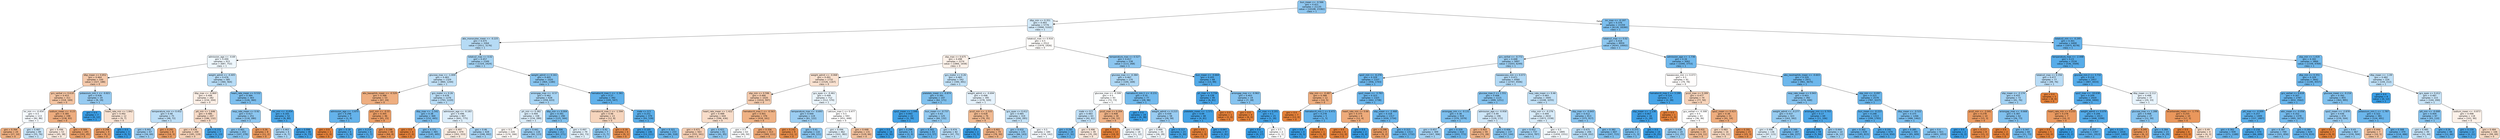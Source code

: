 digraph Tree {
node [shape=box, style="filled, rounded", color="black", fontname="helvetica"] ;
edge [fontname="helvetica"] ;
0 [label="bun_mean <= -0.566\ngini = 0.421\nsamples = 21135\nvalue = [10108, 23382]\nclass = 1", fillcolor="#8fc7f0"] ;
1 [label="dbp_min <= 0.351\ngini = 0.493\nsamples = 5776\nvalue = [3990, 5102]\nclass = 1", fillcolor="#d4eaf9"] ;
0 -> 1 [labeldistance=2.5, labelangle=45, headlabel="True"] ;
2 [label="abs_monocytes_mean <= -0.225\ngini = 0.475\nsamples = 3264\nvalue = [2011, 3176]\nclass = 1", fillcolor="#b6dbf5"] ;
1 -> 2 ;
3 [label="admission_age <= -0.69\ngini = 0.499\nsamples = 915\nvalue = [687, 752]\nclass = 1", fillcolor="#eef7fd"] ;
2 -> 3 ;
4 [label="dbp_mean <= 0.852\ngini = 0.464\nsamples = 330\nvalue = [327, 188]\nclass = 0", fillcolor="#f4c9ab"] ;
3 -> 4 ;
5 [label="gcs_verbal <= 0.618\ngini = 0.453\nsamples = 311\nvalue = [318, 169]\nclass = 0", fillcolor="#f3c4a2"] ;
4 -> 5 ;
6 [label="inr_min <= -0.454\ngini = 0.5\nsamples = 113\nvalue = [82, 86]\nclass = 1", fillcolor="#f6fafe"] ;
5 -> 6 ;
7 [label="gini = 0.394\nsamples = 24\nvalue = [27, 10]\nclass = 0", fillcolor="#efb082"] ;
6 -> 7 ;
8 [label="gini = 0.487\nsamples = 89\nvalue = [55, 76]\nclass = 1", fillcolor="#c8e4f8"] ;
6 -> 8 ;
9 [label="sodium_mean <= -0.23\ngini = 0.385\nsamples = 198\nvalue = [236, 83]\nclass = 0", fillcolor="#eead7f"] ;
5 -> 9 ;
10 [label="gini = 0.496\nsamples = 53\nvalue = [45, 38]\nclass = 0", fillcolor="#fbebe0"] ;
9 -> 10 ;
11 [label="gini = 0.309\nsamples = 145\nvalue = [191, 45]\nclass = 0", fillcolor="#eb9f68"] ;
9 -> 11 ;
12 [label="potassium_min.1 <= -0.821\ngini = 0.436\nsamples = 19\nvalue = [9, 19]\nclass = 1", fillcolor="#97cbf1"] ;
4 -> 12 ;
13 [label="gini = 0.0\nsamples = 7\nvalue = [0, 12]\nclass = 1", fillcolor="#399de5"] ;
12 -> 13 ;
14 [label="heart_rate_min <= 1.842\ngini = 0.492\nsamples = 12\nvalue = [9, 7]\nclass = 0", fillcolor="#f9e3d3"] ;
12 -> 14 ;
15 [label="gini = 0.298\nsamples = 9\nvalue = [9, 2]\nclass = 0", fillcolor="#eb9d65"] ;
14 -> 15 ;
16 [label="gini = 0.0\nsamples = 3\nvalue = [0, 5]\nclass = 1", fillcolor="#399de5"] ;
14 -> 16 ;
17 [label="weight_admit <= -0.405\ngini = 0.476\nsamples = 585\nvalue = [360, 564]\nclass = 1", fillcolor="#b7dcf6"] ;
3 -> 17 ;
18 [label="dbp_max <= -0.869\ngini = 0.498\nsamples = 282\nvalue = [234, 204]\nclass = 0", fillcolor="#fcefe6"] ;
17 -> 18 ;
19 [label="temperature_min <= 0.452\ngini = 0.48\nsamples = 75\nvalue = [48, 72]\nclass = 1", fillcolor="#bddef6"] ;
18 -> 19 ;
20 [label="gini = 0.442\nsamples = 67\nvalue = [34, 69]\nclass = 1", fillcolor="#9bcdf2"] ;
19 -> 20 ;
21 [label="gini = 0.291\nsamples = 8\nvalue = [14, 3]\nclass = 0", fillcolor="#eb9c63"] ;
19 -> 21 ;
22 [label="ptt_min <= 1.646\ngini = 0.486\nsamples = 207\nvalue = [186, 132]\nclass = 0", fillcolor="#f7dac6"] ;
18 -> 22 ;
23 [label="gini = 0.476\nsamples = 200\nvalue = [185, 119]\nclass = 0", fillcolor="#f6d2b8"] ;
22 -> 23 ;
24 [label="gini = 0.133\nsamples = 7\nvalue = [1, 13]\nclass = 1", fillcolor="#48a5e7"] ;
22 -> 24 ;
25 [label="heart_rate_mean <= 0.532\ngini = 0.384\nsamples = 303\nvalue = [126, 360]\nclass = 1", fillcolor="#7ebfee"] ;
17 -> 25 ;
26 [label="resp_rate_mean <= 0.92\ngini = 0.417\nsamples = 251\nvalue = [118, 280]\nclass = 1", fillcolor="#8cc6f0"] ;
25 -> 26 ;
27 [label="gini = 0.401\nsamples = 243\nvalue = [107, 278]\nclass = 1", fillcolor="#85c3ef"] ;
26 -> 27 ;
28 [label="gini = 0.26\nsamples = 8\nvalue = [11, 2]\nclass = 0", fillcolor="#ea985d"] ;
26 -> 28 ;
29 [label="inr_min <= -0.454\ngini = 0.165\nsamples = 52\nvalue = [8, 80]\nclass = 1", fillcolor="#4da7e8"] ;
25 -> 29 ;
30 [label="gini = 0.463\nsamples = 6\nvalue = [4, 7]\nclass = 1", fillcolor="#aad5f4"] ;
29 -> 30 ;
31 [label="gini = 0.098\nsamples = 46\nvalue = [4, 73]\nclass = 1", fillcolor="#44a2e6"] ;
29 -> 31 ;
32 [label="totalco2_max <= 0.02\ngini = 0.457\nsamples = 2349\nvalue = [1324, 2424]\nclass = 1", fillcolor="#a5d3f3"] ;
2 -> 32 ;
33 [label="glucose_max <= -1.009\ngini = 0.483\nsamples = 1329\nvalue = [860, 1244]\nclass = 1", fillcolor="#c2e1f7"] ;
32 -> 33 ;
34 [label="abs_basophils_mean <= -0.529\ngini = 0.388\nsamples = 53\nvalue = [67, 24]\nclass = 0", fillcolor="#eeae80"] ;
33 -> 34 ;
35 [label="admission_age <= -1.675\ngini = 0.298\nsamples = 7\nvalue = [2, 9]\nclass = 1", fillcolor="#65b3eb"] ;
34 -> 35 ;
36 [label="gini = 0.0\nsamples = 1\nvalue = [1, 0]\nclass = 0", fillcolor="#e58139"] ;
35 -> 36 ;
37 [label="gini = 0.18\nsamples = 6\nvalue = [1, 9]\nclass = 1", fillcolor="#4fa8e8"] ;
35 -> 37 ;
38 [label="po2_min <= -0.55\ngini = 0.305\nsamples = 46\nvalue = [65, 15]\nclass = 0", fillcolor="#eb9e67"] ;
34 -> 38 ;
39 [label="gini = 0.219\nsamples = 6\nvalue = [1, 7]\nclass = 1", fillcolor="#55abe9"] ;
38 -> 39 ;
40 [label="gini = 0.198\nsamples = 40\nvalue = [64, 8]\nclass = 0", fillcolor="#e89152"] ;
38 -> 40 ;
41 [label="gcs_motor <= 0.26\ngini = 0.478\nsamples = 1276\nvalue = [793, 1220]\nclass = 1", fillcolor="#baddf6"] ;
33 -> 41 ;
42 [label="dbp_max <= -1.542\ngini = 0.38\nsamples = 369\nvalue = [152, 445]\nclass = 1", fillcolor="#7dbeee"] ;
41 -> 42 ;
43 [label="gini = 0.0\nsamples = 4\nvalue = [7, 0]\nclass = 0", fillcolor="#e58139"] ;
42 -> 43 ;
44 [label="gini = 0.371\nsamples = 365\nvalue = [145, 445]\nclass = 1", fillcolor="#7abded"] ;
42 -> 44 ;
45 [label="admission_age <= -0.183\ngini = 0.496\nsamples = 907\nvalue = [641, 775]\nclass = 1", fillcolor="#ddeefb"] ;
41 -> 45 ;
46 [label="gini = 0.497\nsamples = 479\nvalue = [393, 333]\nclass = 0", fillcolor="#fbece1"] ;
45 -> 46 ;
47 [label="gini = 0.46\nsamples = 428\nvalue = [248, 442]\nclass = 1", fillcolor="#a8d4f4"] ;
45 -> 47 ;
48 [label="weight_admit <= 0.161\ngini = 0.405\nsamples = 1020\nvalue = [464, 1180]\nclass = 1", fillcolor="#87c4ef"] ;
32 -> 48 ;
49 [label="aniongap_max <= -0.57\ngini = 0.462\nsamples = 628\nvalue = [359, 633]\nclass = 1", fillcolor="#a9d5f4"] ;
48 -> 49 ;
50 [label="ph_min <= 0.382\ngini = 0.494\nsamples = 338\nvalue = [234, 289]\nclass = 1", fillcolor="#d9ecfa"] ;
49 -> 50 ;
51 [label="gini = 0.5\nsamples = 220\nvalue = [174, 166]\nclass = 0", fillcolor="#fef9f6"] ;
50 -> 51 ;
52 [label="gini = 0.441\nsamples = 118\nvalue = [60, 123]\nclass = 1", fillcolor="#9acdf2"] ;
50 -> 52 ;
53 [label="dbp_min <= 0.004\ngini = 0.391\nsamples = 290\nvalue = [125, 344]\nclass = 1", fillcolor="#81c1ee"] ;
49 -> 53 ;
54 [label="gini = 0.306\nsamples = 211\nvalue = [63, 271]\nclass = 1", fillcolor="#67b4eb"] ;
53 -> 54 ;
55 [label="gini = 0.497\nsamples = 79\nvalue = [62, 73]\nclass = 1", fillcolor="#e1f0fb"] ;
53 -> 55 ;
56 [label="hematocrit_max.1 <= -1.361\ngini = 0.27\nsamples = 392\nvalue = [105, 547]\nclass = 1", fillcolor="#5fb0ea"] ;
48 -> 56 ;
57 [label="hematocrit_max.1 <= -1.594\ngini = 0.48\nsamples = 13\nvalue = [12, 8]\nclass = 0", fillcolor="#f6d5bd"] ;
56 -> 57 ;
58 [label="gini = 0.42\nsamples = 7\nvalue = [3, 7]\nclass = 1", fillcolor="#8ec7f0"] ;
57 -> 58 ;
59 [label="gini = 0.18\nsamples = 6\nvalue = [9, 1]\nclass = 0", fillcolor="#e88f4f"] ;
57 -> 59 ;
60 [label="male <= 0.5\ngini = 0.251\nsamples = 379\nvalue = [93, 539]\nclass = 1", fillcolor="#5baee9"] ;
56 -> 60 ;
61 [label="gini = 0.105\nsamples = 146\nvalue = [13, 221]\nclass = 1", fillcolor="#45a3e7"] ;
60 -> 61 ;
62 [label="gini = 0.321\nsamples = 233\nvalue = [80, 318]\nclass = 1", fillcolor="#6bb6ec"] ;
60 -> 62 ;
63 [label="totalco2_max <= 0.916\ngini = 0.5\nsamples = 2512\nvalue = [1979, 1926]\nclass = 0", fillcolor="#fefcfa"] ;
1 -> 63 ;
64 [label="sbp_max <= 0.675\ngini = 0.498\nsamples = 2274\nvalue = [1866, 1658]\nclass = 0", fillcolor="#fcf1e9"] ;
63 -> 64 ;
65 [label="weight_admit <= -0.068\ngini = 0.491\nsamples = 1732\nvalue = [1526, 1167]\nclass = 0", fillcolor="#f9e1d0"] ;
64 -> 65 ;
66 [label="sbp_min <= 0.596\ngini = 0.466\nsamples = 1020\nvalue = [1014, 597]\nclass = 0", fillcolor="#f4cbae"] ;
65 -> 66 ;
67 [label="heart_rate_mean <= 1.422\ngini = 0.488\nsamples = 644\nvalue = [596, 436]\nclass = 0", fillcolor="#f8ddca"] ;
66 -> 67 ;
68 [label="gini = 0.471\nsamples = 563\nvalue = [555, 341]\nclass = 0", fillcolor="#f5ceb3"] ;
67 -> 68 ;
69 [label="gini = 0.421\nsamples = 81\nvalue = [41, 95]\nclass = 1", fillcolor="#8ec7f0"] ;
67 -> 69 ;
70 [label="hematocrit_max.1 <= -0.563\ngini = 0.401\nsamples = 376\nvalue = [418, 161]\nclass = 0", fillcolor="#efb285"] ;
66 -> 70 ;
71 [label="gini = 0.5\nsamples = 63\nvalue = [49, 50]\nclass = 1", fillcolor="#fbfdfe"] ;
70 -> 71 ;
72 [label="gini = 0.356\nsamples = 313\nvalue = [369, 111]\nclass = 0", fillcolor="#eda775"] ;
70 -> 72 ;
73 [label="gcs_eyes <= -0.461\ngini = 0.499\nsamples = 712\nvalue = [512, 570]\nclass = 1", fillcolor="#ebf5fc"] ;
65 -> 73 ;
74 [label="temperature_max <= -0.693\ngini = 0.444\nsamples = 119\nvalue = [61, 122]\nclass = 1", fillcolor="#9ccef2"] ;
73 -> 74 ;
75 [label="gini = 0.142\nsamples = 9\nvalue = [12, 1]\nclass = 0", fillcolor="#e78c49"] ;
74 -> 75 ;
76 [label="gini = 0.41\nsamples = 110\nvalue = [49, 121]\nclass = 1", fillcolor="#89c5f0"] ;
74 -> 76 ;
77 [label="calcium_max.1 <= 0.477\ngini = 0.5\nsamples = 593\nvalue = [451, 448]\nclass = 0", fillcolor="#fffefe"] ;
73 -> 77 ;
78 [label="gini = 0.496\nsamples = 462\nvalue = [322, 382]\nclass = 1", fillcolor="#e0f0fb"] ;
77 -> 78 ;
79 [label="gini = 0.448\nsamples = 131\nvalue = [129, 66]\nclass = 0", fillcolor="#f2c19e"] ;
77 -> 79 ;
80 [label="gcs_motor <= 0.26\ngini = 0.483\nsamples = 542\nvalue = [340, 491]\nclass = 1", fillcolor="#c2e1f7"] ;
64 -> 80 ;
81 [label="platelets_mean <= -0.874\ngini = 0.391\nsamples = 147\nvalue = [62, 171]\nclass = 1", fillcolor="#81c1ee"] ;
80 -> 81 ;
82 [label="spo2_mean <= 1.046\ngini = 0.093\nsamples = 22\nvalue = [2, 39]\nclass = 1", fillcolor="#43a2e6"] ;
81 -> 82 ;
83 [label="gini = 0.0\nsamples = 16\nvalue = [0, 30]\nclass = 1", fillcolor="#399de5"] ;
82 -> 83 ;
84 [label="gini = 0.298\nsamples = 6\nvalue = [2, 9]\nclass = 1", fillcolor="#65b3eb"] ;
82 -> 84 ;
85 [label="bun_mean <= -0.737\ngini = 0.43\nsamples = 125\nvalue = [60, 132]\nclass = 1", fillcolor="#93caf1"] ;
81 -> 85 ;
86 [label="gini = 0.302\nsamples = 43\nvalue = [13, 57]\nclass = 1", fillcolor="#66b3eb"] ;
85 -> 86 ;
87 [label="gini = 0.474\nsamples = 82\nvalue = [47, 75]\nclass = 1", fillcolor="#b5daf5"] ;
85 -> 87 ;
88 [label="weight_admit <= -0.694\ngini = 0.498\nsamples = 395\nvalue = [278, 320]\nclass = 1", fillcolor="#e5f2fc"] ;
80 -> 88 ;
89 [label="pco2_min <= -1.533\ngini = 0.428\nsamples = 76\nvalue = [78, 35]\nclass = 0", fillcolor="#f1ba92"] ;
88 -> 89 ;
90 [label="gini = 0.0\nsamples = 2\nvalue = [0, 5]\nclass = 1", fillcolor="#399de5"] ;
89 -> 90 ;
91 [label="gini = 0.401\nsamples = 74\nvalue = [78, 30]\nclass = 0", fillcolor="#efb185"] ;
89 -> 91 ;
92 [label="gcs_eyes <= 0.412\ngini = 0.485\nsamples = 319\nvalue = [200, 285]\nclass = 1", fillcolor="#c4e2f7"] ;
88 -> 92 ;
93 [label="gini = 0.432\nsamples = 135\nvalue = [66, 143]\nclass = 1", fillcolor="#94caf1"] ;
92 -> 93 ;
94 [label="gini = 0.5\nsamples = 184\nvalue = [134, 142]\nclass = 1", fillcolor="#f4f9fe"] ;
92 -> 94 ;
95 [label="temperature_max <= 0.527\ngini = 0.417\nsamples = 238\nvalue = [113, 268]\nclass = 1", fillcolor="#8cc6f0"] ;
63 -> 95 ;
96 [label="glucose_max <= -0.384\ngini = 0.467\nsamples = 170\nvalue = [100, 169]\nclass = 1", fillcolor="#aed7f4"] ;
95 -> 96 ;
97 [label="glucose_max <= -0.599\ngini = 0.5\nsamples = 93\nvalue = [72, 73]\nclass = 1", fillcolor="#fcfeff"] ;
96 -> 97 ;
98 [label="male <= 0.5\ngini = 0.483\nsamples = 63\nvalue = [42, 61]\nclass = 1", fillcolor="#c1e0f7"] ;
97 -> 98 ;
99 [label="gini = 0.295\nsamples = 24\nvalue = [7, 32]\nclass = 1", fillcolor="#64b2eb"] ;
98 -> 99 ;
100 [label="gini = 0.496\nsamples = 39\nvalue = [35, 29]\nclass = 0", fillcolor="#fbe9dd"] ;
98 -> 100 ;
101 [label="pco2_max <= 0.204\ngini = 0.408\nsamples = 30\nvalue = [30, 12]\nclass = 0", fillcolor="#efb388"] ;
97 -> 101 ;
102 [label="gini = 0.0\nsamples = 12\nvalue = [19, 0]\nclass = 0", fillcolor="#e58139"] ;
101 -> 102 ;
103 [label="gini = 0.499\nsamples = 18\nvalue = [11, 12]\nclass = 1", fillcolor="#eff7fd"] ;
101 -> 103 ;
104 [label="hematocrit_min.1 <= -0.231\ngini = 0.35\nsamples = 77\nvalue = [28, 96]\nclass = 1", fillcolor="#73baed"] ;
96 -> 104 ;
105 [label="gini = 0.0\nsamples = 19\nvalue = [0, 38]\nclass = 1", fillcolor="#399de5"] ;
104 -> 105 ;
106 [label="weight_admit <= 0.215\ngini = 0.439\nsamples = 58\nvalue = [28, 58]\nclass = 1", fillcolor="#99ccf2"] ;
104 -> 106 ;
107 [label="gini = 0.499\nsamples = 35\nvalue = [26, 28]\nclass = 1", fillcolor="#f1f8fd"] ;
106 -> 107 ;
108 [label="gini = 0.117\nsamples = 23\nvalue = [2, 30]\nclass = 1", fillcolor="#46a4e7"] ;
106 -> 108 ;
109 [label="bun_mean <= -0.664\ngini = 0.205\nsamples = 68\nvalue = [13, 99]\nclass = 1", fillcolor="#53aae8"] ;
95 -> 109 ;
110 [label="ph_max <= 3.734\ngini = 0.128\nsamples = 49\nvalue = [6, 81]\nclass = 1", fillcolor="#48a4e7"] ;
109 -> 110 ;
111 [label="platelets_mean <= -1.571\ngini = 0.09\nsamples = 48\nvalue = [4, 81]\nclass = 1", fillcolor="#43a2e6"] ;
110 -> 111 ;
112 [label="gini = 0.0\nsamples = 1\nvalue = [2, 0]\nclass = 0", fillcolor="#e58139"] ;
111 -> 112 ;
113 [label="gini = 0.047\nsamples = 47\nvalue = [2, 81]\nclass = 1", fillcolor="#3e9fe6"] ;
111 -> 113 ;
114 [label="gini = 0.0\nsamples = 1\nvalue = [2, 0]\nclass = 0", fillcolor="#e58139"] ;
110 -> 114 ;
115 [label="aniongap_max <= -0.963\ngini = 0.403\nsamples = 19\nvalue = [7, 18]\nclass = 1", fillcolor="#86c3ef"] ;
109 -> 115 ;
116 [label="gini = 0.0\nsamples = 4\nvalue = [6, 0]\nclass = 0", fillcolor="#e58139"] ;
115 -> 116 ;
117 [label="inr_max <= 0.201\ngini = 0.1\nsamples = 15\nvalue = [1, 18]\nclass = 1", fillcolor="#44a2e6"] ;
115 -> 117 ;
118 [label="gini = 0.0\nsamples = 13\nvalue = [0, 17]\nclass = 1", fillcolor="#399de5"] ;
117 -> 118 ;
119 [label="gini = 0.5\nsamples = 2\nvalue = [1, 1]\nclass = 0", fillcolor="#ffffff"] ;
117 -> 119 ;
120 [label="inr_max <= -0.197\ngini = 0.376\nsamples = 15359\nvalue = [6118, 18280]\nclass = 1", fillcolor="#7bbeee"] ;
0 -> 120 [labeldistance=2.5, labelangle=-45, headlabel="False"] ;
121 [label="totalco2_max <= 0.02\ngini = 0.418\nsamples = 8959\nvalue = [4243, 10002]\nclass = 1", fillcolor="#8dc7f0"] ;
120 -> 121 ;
122 [label="gcs_verbal <= -0.772\ngini = 0.448\nsamples = 5897\nvalue = [3203, 6249]\nclass = 1", fillcolor="#9ecff2"] ;
121 -> 122 ;
123 [label="spo2_min <= -6.276\ngini = 0.329\nsamples = 1337\nvalue = [456, 1743]\nclass = 1", fillcolor="#6db7ec"] ;
122 -> 123 ;
124 [label="sbp_min <= -0.487\ngini = 0.388\nsamples = 12\nvalue = [14, 5]\nclass = 0", fillcolor="#eeae80"] ;
123 -> 124 ;
125 [label="gini = 0.0\nsamples = 7\nvalue = [13, 0]\nclass = 0", fillcolor="#e58139"] ;
124 -> 125 ;
126 [label="hematocrit_min.1 <= 0.472\ngini = 0.278\nsamples = 5\nvalue = [1, 5]\nclass = 1", fillcolor="#61b1ea"] ;
124 -> 126 ;
127 [label="gini = 0.0\nsamples = 4\nvalue = [0, 5]\nclass = 1", fillcolor="#399de5"] ;
126 -> 127 ;
128 [label="gini = 0.0\nsamples = 1\nvalue = [1, 0]\nclass = 0", fillcolor="#e58139"] ;
126 -> 128 ;
129 [label="spo2_mean <= -3.783\ngini = 0.323\nsamples = 1325\nvalue = [442, 1738]\nclass = 1", fillcolor="#6bb6ec"] ;
123 -> 129 ;
130 [label="heart_rate_min <= 0.66\ngini = 0.375\nsamples = 8\nvalue = [12, 4]\nclass = 0", fillcolor="#eeab7b"] ;
129 -> 130 ;
131 [label="gini = 0.0\nsamples = 6\nvalue = [12, 0]\nclass = 0", fillcolor="#e58139"] ;
130 -> 131 ;
132 [label="gini = 0.0\nsamples = 2\nvalue = [0, 4]\nclass = 1", fillcolor="#399de5"] ;
130 -> 132 ;
133 [label="sbp_mean <= -2.468\ngini = 0.318\nsamples = 1317\nvalue = [430, 1734]\nclass = 1", fillcolor="#6ab5eb"] ;
129 -> 133 ;
134 [label="gini = 0.298\nsamples = 4\nvalue = [9, 2]\nclass = 0", fillcolor="#eb9d65"] ;
133 -> 134 ;
135 [label="gini = 0.315\nsamples = 1313\nvalue = [421, 1732]\nclass = 1", fillcolor="#69b5eb"] ;
133 -> 135 ;
136 [label="baseexcess_min <= 0.073\ngini = 0.471\nsamples = 4560\nvalue = [2747, 4506]\nclass = 1", fillcolor="#b2d9f5"] ;
122 -> 136 ;
137 [label="glucose_max.2 <= 1.551\ngini = 0.408\nsamples = 1115\nvalue = [499, 1251]\nclass = 1", fillcolor="#88c4ef"] ;
136 -> 137 ;
138 [label="aniongap_min <= -0.131\ngini = 0.38\nsamples = 919\nvalue = [370, 1079]\nclass = 1", fillcolor="#7dbfee"] ;
137 -> 138 ;
139 [label="gini = 0.457\nsamples = 309\nvalue = [167, 306]\nclass = 1", fillcolor="#a5d2f3"] ;
138 -> 139 ;
140 [label="gini = 0.329\nsamples = 610\nvalue = [203, 773]\nclass = 1", fillcolor="#6db7ec"] ;
138 -> 140 ;
141 [label="admission_age <= -0.958\ngini = 0.49\nsamples = 196\nvalue = [129, 172]\nclass = 1", fillcolor="#cee6f8"] ;
137 -> 141 ;
142 [label="gini = 0.403\nsamples = 59\nvalue = [72, 28]\nclass = 0", fillcolor="#efb286"] ;
141 -> 142 ;
143 [label="gini = 0.406\nsamples = 137\nvalue = [57, 144]\nclass = 1", fillcolor="#87c4ef"] ;
141 -> 143 ;
144 [label="resp_rate_mean <= 0.46\ngini = 0.483\nsamples = 3445\nvalue = [2248, 3255]\nclass = 1", fillcolor="#c2e1f7"] ;
136 -> 144 ;
145 [label="mbp_min <= -0.276\ngini = 0.494\nsamples = 2632\nvalue = [1873, 2338]\nclass = 1", fillcolor="#d8ecfa"] ;
144 -> 145 ;
146 [label="gini = 0.452\nsamples = 737\nvalue = [414, 787]\nclass = 1", fillcolor="#a1d1f3"] ;
145 -> 146 ;
147 [label="gini = 0.5\nsamples = 1895\nvalue = [1459, 1551]\nclass = 1", fillcolor="#f3f9fd"] ;
145 -> 147 ;
148 [label="sbp_max <= -0.643\ngini = 0.412\nsamples = 813\nvalue = [375, 917]\nclass = 1", fillcolor="#8ac5f0"] ;
144 -> 148 ;
149 [label="gini = 0.475\nsamples = 206\nvalue = [128, 202]\nclass = 1", fillcolor="#b6dbf5"] ;
148 -> 149 ;
150 [label="gini = 0.382\nsamples = 607\nvalue = [247, 715]\nclass = 1", fillcolor="#7dbfee"] ;
148 -> 150 ;
151 [label="admission_age <= -1.736\ngini = 0.34\nsamples = 3062\nvalue = [1040, 3753]\nclass = 1", fillcolor="#70b8ec"] ;
121 -> 151 ;
152 [label="baseexcess_min <= 0.073\ngini = 0.5\nsamples = 91\nvalue = [79, 78]\nclass = 0", fillcolor="#fffdfc"] ;
151 -> 152 ;
153 [label="hematocrit_max.1 <= 3.199\ngini = 0.124\nsamples = 17\nvalue = [2, 28]\nclass = 1", fillcolor="#47a4e7"] ;
152 -> 153 ;
154 [label="sbp_mean <= -1.136\ngini = 0.067\nsamples = 16\nvalue = [1, 28]\nclass = 1", fillcolor="#40a0e6"] ;
153 -> 154 ;
155 [label="gini = 0.375\nsamples = 2\nvalue = [1, 3]\nclass = 1", fillcolor="#7bbeee"] ;
154 -> 155 ;
156 [label="gini = 0.0\nsamples = 14\nvalue = [0, 25]\nclass = 1", fillcolor="#399de5"] ;
154 -> 156 ;
157 [label="gini = 0.0\nsamples = 1\nvalue = [1, 0]\nclass = 0", fillcolor="#e58139"] ;
153 -> 157 ;
158 [label="pco2_max <= 0.289\ngini = 0.477\nsamples = 74\nvalue = [77, 50]\nclass = 0", fillcolor="#f6d3ba"] ;
152 -> 158 ;
159 [label="gcs_verbal <= -0.308\ngini = 0.5\nsamples = 43\nvalue = [36, 36]\nclass = 0", fillcolor="#ffffff"] ;
158 -> 159 ;
160 [label="gini = 0.438\nsamples = 19\nvalue = [12, 25]\nclass = 1", fillcolor="#98ccf1"] ;
159 -> 160 ;
161 [label="gini = 0.431\nsamples = 24\nvalue = [24, 11]\nclass = 0", fillcolor="#f1bb94"] ;
159 -> 161 ;
162 [label="spo2_mean <= 0.423\ngini = 0.38\nsamples = 31\nvalue = [41, 14]\nclass = 0", fillcolor="#eeac7d"] ;
158 -> 162 ;
163 [label="gini = 0.483\nsamples = 16\nvalue = [16, 11]\nclass = 0", fillcolor="#f7d8c1"] ;
162 -> 163 ;
164 [label="gini = 0.191\nsamples = 15\nvalue = [25, 3]\nclass = 0", fillcolor="#e89051"] ;
162 -> 164 ;
165 [label="abs_neutrophils_mean <= -0.603\ngini = 0.329\nsamples = 2971\nvalue = [961, 3675]\nclass = 1", fillcolor="#6db7ec"] ;
151 -> 165 ;
166 [label="resp_rate_mean <= 0.943\ngini = 0.403\nsamples = 392\nvalue = [174, 448]\nclass = 1", fillcolor="#86c3ef"] ;
165 -> 166 ;
167 [label="weight_admit <= -0.277\ngini = 0.437\nsamples = 323\nvalue = [163, 342]\nclass = 1", fillcolor="#97ccf1"] ;
166 -> 167 ;
168 [label="gini = 0.496\nsamples = 136\nvalue = [97, 115]\nclass = 1", fillcolor="#e0f0fb"] ;
167 -> 168 ;
169 [label="gini = 0.349\nsamples = 187\nvalue = [66, 227]\nclass = 1", fillcolor="#73b9ed"] ;
167 -> 169 ;
170 [label="aniongap_min <= 0.703\ngini = 0.17\nsamples = 69\nvalue = [11, 106]\nclass = 1", fillcolor="#4ea7e8"] ;
166 -> 170 ;
171 [label="gini = 0.096\nsamples = 59\nvalue = [5, 94]\nclass = 1", fillcolor="#44a2e6"] ;
170 -> 171 ;
172 [label="gini = 0.444\nsamples = 10\nvalue = [6, 12]\nclass = 1", fillcolor="#9ccef2"] ;
170 -> 172 ;
173 [label="sbp_min <= -0.097\ngini = 0.315\nsamples = 2579\nvalue = [787, 3227]\nclass = 1", fillcolor="#69b5eb"] ;
165 -> 173 ;
174 [label="bun_mean <= -0.223\ngini = 0.248\nsamples = 1313\nvalue = [299, 1765]\nclass = 1", fillcolor="#5baee9"] ;
173 -> 174 ;
175 [label="gini = 0.302\nsamples = 639\nvalue = [185, 815]\nclass = 1", fillcolor="#66b3eb"] ;
174 -> 175 ;
176 [label="gini = 0.191\nsamples = 674\nvalue = [114, 950]\nclass = 1", fillcolor="#51a9e8"] ;
174 -> 176 ;
177 [label="dbp_mean <= -0.522\ngini = 0.375\nsamples = 1266\nvalue = [488, 1462]\nclass = 1", fillcolor="#7bbeee"] ;
173 -> 177 ;
178 [label="gini = 0.285\nsamples = 345\nvalue = [85, 409]\nclass = 1", fillcolor="#62b1ea"] ;
177 -> 178 ;
179 [label="gini = 0.4\nsamples = 921\nvalue = [403, 1053]\nclass = 1", fillcolor="#85c3ef"] ;
177 -> 179 ;
180 [label="totalco2_min <= -0.295\ngini = 0.301\nsamples = 6400\nvalue = [1875, 8278]\nclass = 1", fillcolor="#66b3eb"] ;
120 -> 180 ;
181 [label="temperature_max <= -2.448\ngini = 0.23\nsamples = 2534\nvalue = [536, 3509]\nclass = 1", fillcolor="#57ace9"] ;
180 -> 181 ;
182 [label="totalco2_max <= 0.356\ngini = 0.477\nsamples = 77\nvalue = [49, 76]\nclass = 1", fillcolor="#b9dcf6"] ;
181 -> 182 ;
183 [label="sbp_mean <= -2.174\ngini = 0.455\nsamples = 72\nvalue = [41, 76]\nclass = 1", fillcolor="#a4d2f3"] ;
182 -> 183 ;
184 [label="pco2_min <= -2.041\ngini = 0.278\nsamples = 10\nvalue = [15, 3]\nclass = 0", fillcolor="#ea9a61"] ;
183 -> 184 ;
185 [label="gini = 0.0\nsamples = 2\nvalue = [0, 2]\nclass = 1", fillcolor="#399de5"] ;
184 -> 185 ;
186 [label="gini = 0.117\nsamples = 8\nvalue = [15, 1]\nclass = 0", fillcolor="#e78946"] ;
184 -> 186 ;
187 [label="aniongap_max <= -0.668\ngini = 0.387\nsamples = 62\nvalue = [26, 73]\nclass = 1", fillcolor="#80c0ee"] ;
183 -> 187 ;
188 [label="gini = 0.0\nsamples = 2\nvalue = [5, 0]\nclass = 0", fillcolor="#e58139"] ;
187 -> 188 ;
189 [label="gini = 0.347\nsamples = 60\nvalue = [21, 73]\nclass = 1", fillcolor="#72b9ec"] ;
187 -> 189 ;
190 [label="gini = 0.0\nsamples = 5\nvalue = [8, 0]\nclass = 0", fillcolor="#e58139"] ;
182 -> 190 ;
191 [label="glucose_min.2 <= 3.732\ngini = 0.218\nsamples = 2457\nvalue = [487, 3433]\nclass = 1", fillcolor="#55abe9"] ;
181 -> 191 ;
192 [label="spo2_max <= -10.638\ngini = 0.209\nsamples = 2420\nvalue = [458, 3400]\nclass = 1", fillcolor="#54aae9"] ;
191 -> 192 ;
193 [label="heart_rate_min <= 0.233\ngini = 0.278\nsamples = 7\nvalue = [10, 2]\nclass = 0", fillcolor="#ea9a61"] ;
192 -> 193 ;
194 [label="gini = 0.0\nsamples = 5\nvalue = [10, 0]\nclass = 0", fillcolor="#e58139"] ;
193 -> 194 ;
195 [label="gini = 0.0\nsamples = 2\nvalue = [0, 2]\nclass = 1", fillcolor="#399de5"] ;
193 -> 195 ;
196 [label="weight_admit <= 0.079\ngini = 0.206\nsamples = 2413\nvalue = [448, 3398]\nclass = 1", fillcolor="#53aae8"] ;
192 -> 196 ;
197 [label="gini = 0.257\nsamples = 1397\nvalue = [341, 1913]\nclass = 1", fillcolor="#5caeea"] ;
196 -> 197 ;
198 [label="gini = 0.125\nsamples = 1016\nvalue = [107, 1485]\nclass = 1", fillcolor="#47a4e7"] ;
196 -> 198 ;
199 [label="dbp_mean <= 0.112\ngini = 0.498\nsamples = 37\nvalue = [29, 33]\nclass = 1", fillcolor="#e7f3fc"] ;
191 -> 199 ;
200 [label="glucose_max <= 1.288\ngini = 0.408\nsamples = 27\nvalue = [12, 30]\nclass = 1", fillcolor="#88c4ef"] ;
199 -> 200 ;
201 [label="gini = 0.245\nsamples = 4\nvalue = [6, 1]\nclass = 0", fillcolor="#e9965a"] ;
200 -> 201 ;
202 [label="gini = 0.284\nsamples = 23\nvalue = [6, 29]\nclass = 1", fillcolor="#62b1ea"] ;
200 -> 202 ;
203 [label="bicarbonate_mean <= -1.776\ngini = 0.255\nsamples = 10\nvalue = [17, 3]\nclass = 0", fillcolor="#ea975c"] ;
199 -> 203 ;
204 [label="gini = 0.0\nsamples = 6\nvalue = [13, 0]\nclass = 0", fillcolor="#e58139"] ;
203 -> 204 ;
205 [label="gini = 0.49\nsamples = 4\nvalue = [4, 3]\nclass = 0", fillcolor="#f8e0ce"] ;
203 -> 205 ;
206 [label="sbp_min <= 1.419\ngini = 0.342\nsamples = 3866\nvalue = [1339, 4769]\nclass = 1", fillcolor="#71b9ec"] ;
180 -> 206 ;
207 [label="dbp_min <= 0.351\ngini = 0.329\nsamples = 3642\nvalue = [1195, 4557]\nclass = 1", fillcolor="#6db7ec"] ;
206 -> 207 ;
208 [label="gcs_verbal <= 0.618\ngini = 0.307\nsamples = 2787\nvalue = [832, 3562]\nclass = 1", fillcolor="#67b4eb"] ;
207 -> 208 ;
209 [label="ptt_max <= -0.009\ngini = 0.257\nsamples = 1409\nvalue = [337, 1887]\nclass = 1", fillcolor="#5cafea"] ;
208 -> 209 ;
210 [label="gini = 0.302\nsamples = 939\nvalue = [271, 1188]\nclass = 1", fillcolor="#66b3eb"] ;
209 -> 210 ;
211 [label="gini = 0.158\nsamples = 470\nvalue = [66, 699]\nclass = 1", fillcolor="#4ca6e7"] ;
209 -> 211 ;
212 [label="wbc_mean <= -0.056\ngini = 0.352\nsamples = 1378\nvalue = [495, 1675]\nclass = 1", fillcolor="#74baed"] ;
208 -> 212 ;
213 [label="gini = 0.397\nsamples = 749\nvalue = [321, 856]\nclass = 1", fillcolor="#83c2ef"] ;
212 -> 213 ;
214 [label="gini = 0.289\nsamples = 629\nvalue = [174, 819]\nclass = 1", fillcolor="#63b2eb"] ;
212 -> 214 ;
215 [label="glucose_mean <= -0.216\ngini = 0.392\nsamples = 855\nvalue = [363, 995]\nclass = 1", fillcolor="#81c1ee"] ;
207 -> 215 ;
216 [label="spo2_mean <= -2.878\ngini = 0.436\nsamples = 474\nvalue = [239, 504]\nclass = 1", fillcolor="#97cbf1"] ;
215 -> 216 ;
217 [label="gini = 0.0\nsamples = 7\nvalue = [9, 0]\nclass = 0", fillcolor="#e58139"] ;
216 -> 217 ;
218 [label="gini = 0.43\nsamples = 467\nvalue = [230, 504]\nclass = 1", fillcolor="#93caf1"] ;
216 -> 218 ;
219 [label="potassium_min.1 <= -1.787\ngini = 0.322\nsamples = 381\nvalue = [124, 491]\nclass = 1", fillcolor="#6bb6ec"] ;
215 -> 219 ;
220 [label="gini = 0.444\nsamples = 7\nvalue = [10, 5]\nclass = 0", fillcolor="#f2c09c"] ;
219 -> 220 ;
221 [label="gini = 0.308\nsamples = 374\nvalue = [114, 486]\nclass = 1", fillcolor="#67b4eb"] ;
219 -> 221 ;
222 [label="dbp_mean <= -1.09\ngini = 0.482\nsamples = 224\nvalue = [144, 212]\nclass = 1", fillcolor="#bfe0f7"] ;
206 -> 222 ;
223 [label="gini = 0.0\nsamples = 9\nvalue = [0, 12]\nclass = 1", fillcolor="#399de5"] ;
222 -> 223 ;
224 [label="gcs_eyes <= 0.412\ngini = 0.487\nsamples = 215\nvalue = [144, 200]\nclass = 1", fillcolor="#c8e4f8"] ;
222 -> 224 ;
225 [label="ptt_min <= -0.008\ngini = 0.404\nsamples = 97\nvalue = [43, 110]\nclass = 1", fillcolor="#86c3ef"] ;
224 -> 225 ;
226 [label="gini = 0.485\nsamples = 49\nvalue = [31, 44]\nclass = 1", fillcolor="#c4e2f7"] ;
225 -> 226 ;
227 [label="gini = 0.26\nsamples = 48\nvalue = [12, 66]\nclass = 1", fillcolor="#5dafea"] ;
225 -> 227 ;
228 [label="sodium_mean <= -0.873\ngini = 0.498\nsamples = 118\nvalue = [101, 90]\nclass = 0", fillcolor="#fcf1e9"] ;
224 -> 228 ;
229 [label="gini = 0.159\nsamples = 12\nvalue = [2, 21]\nclass = 1", fillcolor="#4ca6e7"] ;
228 -> 229 ;
230 [label="gini = 0.484\nsamples = 106\nvalue = [99, 69]\nclass = 0", fillcolor="#f7d9c3"] ;
228 -> 230 ;
}